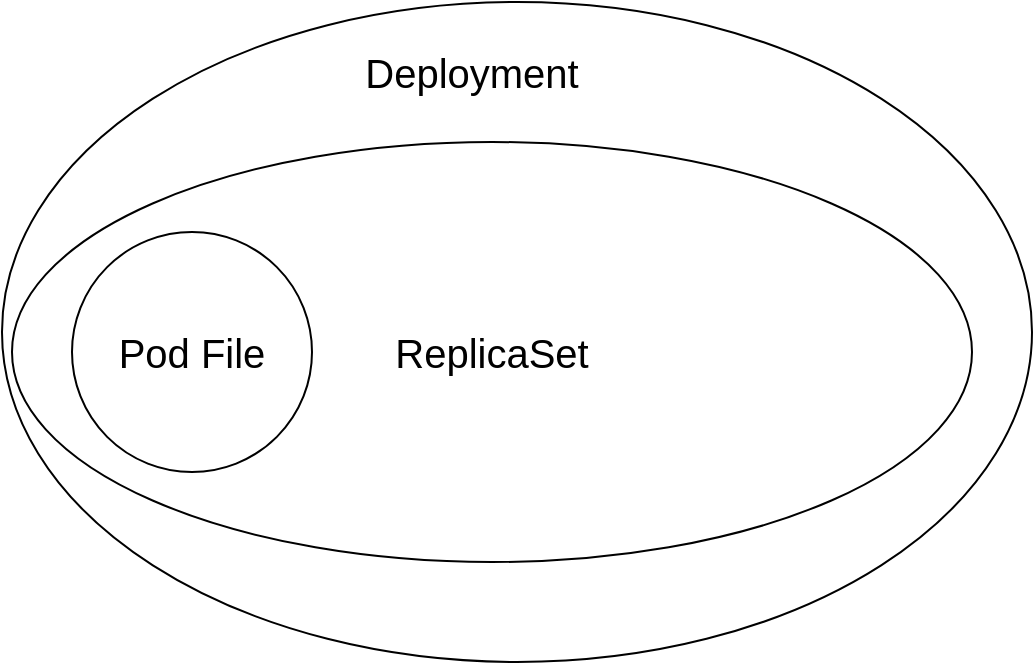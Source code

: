 <mxfile version="22.1.16" type="github">
  <diagram name="Page-1" id="gS-0aVVuc6AGVWGVwyTO">
    <mxGraphModel dx="1386" dy="793" grid="1" gridSize="10" guides="1" tooltips="1" connect="1" arrows="1" fold="1" page="1" pageScale="1" pageWidth="850" pageHeight="1100" math="0" shadow="0">
      <root>
        <mxCell id="0" />
        <mxCell id="1" parent="0" />
        <mxCell id="DbQJdZ45rIFrBNTzAKnb-4" value="" style="ellipse;whiteSpace=wrap;html=1;" vertex="1" parent="1">
          <mxGeometry x="205" y="270" width="515" height="330" as="geometry" />
        </mxCell>
        <mxCell id="DbQJdZ45rIFrBNTzAKnb-2" value="&lt;font style=&quot;font-size: 20px;&quot;&gt;ReplicaSet&lt;/font&gt;" style="ellipse;whiteSpace=wrap;html=1;" vertex="1" parent="1">
          <mxGeometry x="210" y="340" width="480" height="210" as="geometry" />
        </mxCell>
        <mxCell id="DbQJdZ45rIFrBNTzAKnb-1" value="&lt;font style=&quot;font-size: 20px;&quot;&gt;Pod File&lt;/font&gt;" style="ellipse;whiteSpace=wrap;html=1;aspect=fixed;" vertex="1" parent="1">
          <mxGeometry x="240" y="385" width="120" height="120" as="geometry" />
        </mxCell>
        <mxCell id="DbQJdZ45rIFrBNTzAKnb-6" value="&lt;font style=&quot;font-size: 20px;&quot;&gt;Deployment&lt;br&gt;&lt;/font&gt;" style="text;html=1;strokeColor=none;fillColor=none;align=center;verticalAlign=middle;whiteSpace=wrap;rounded=0;" vertex="1" parent="1">
          <mxGeometry x="410" y="290" width="60" height="30" as="geometry" />
        </mxCell>
      </root>
    </mxGraphModel>
  </diagram>
</mxfile>
